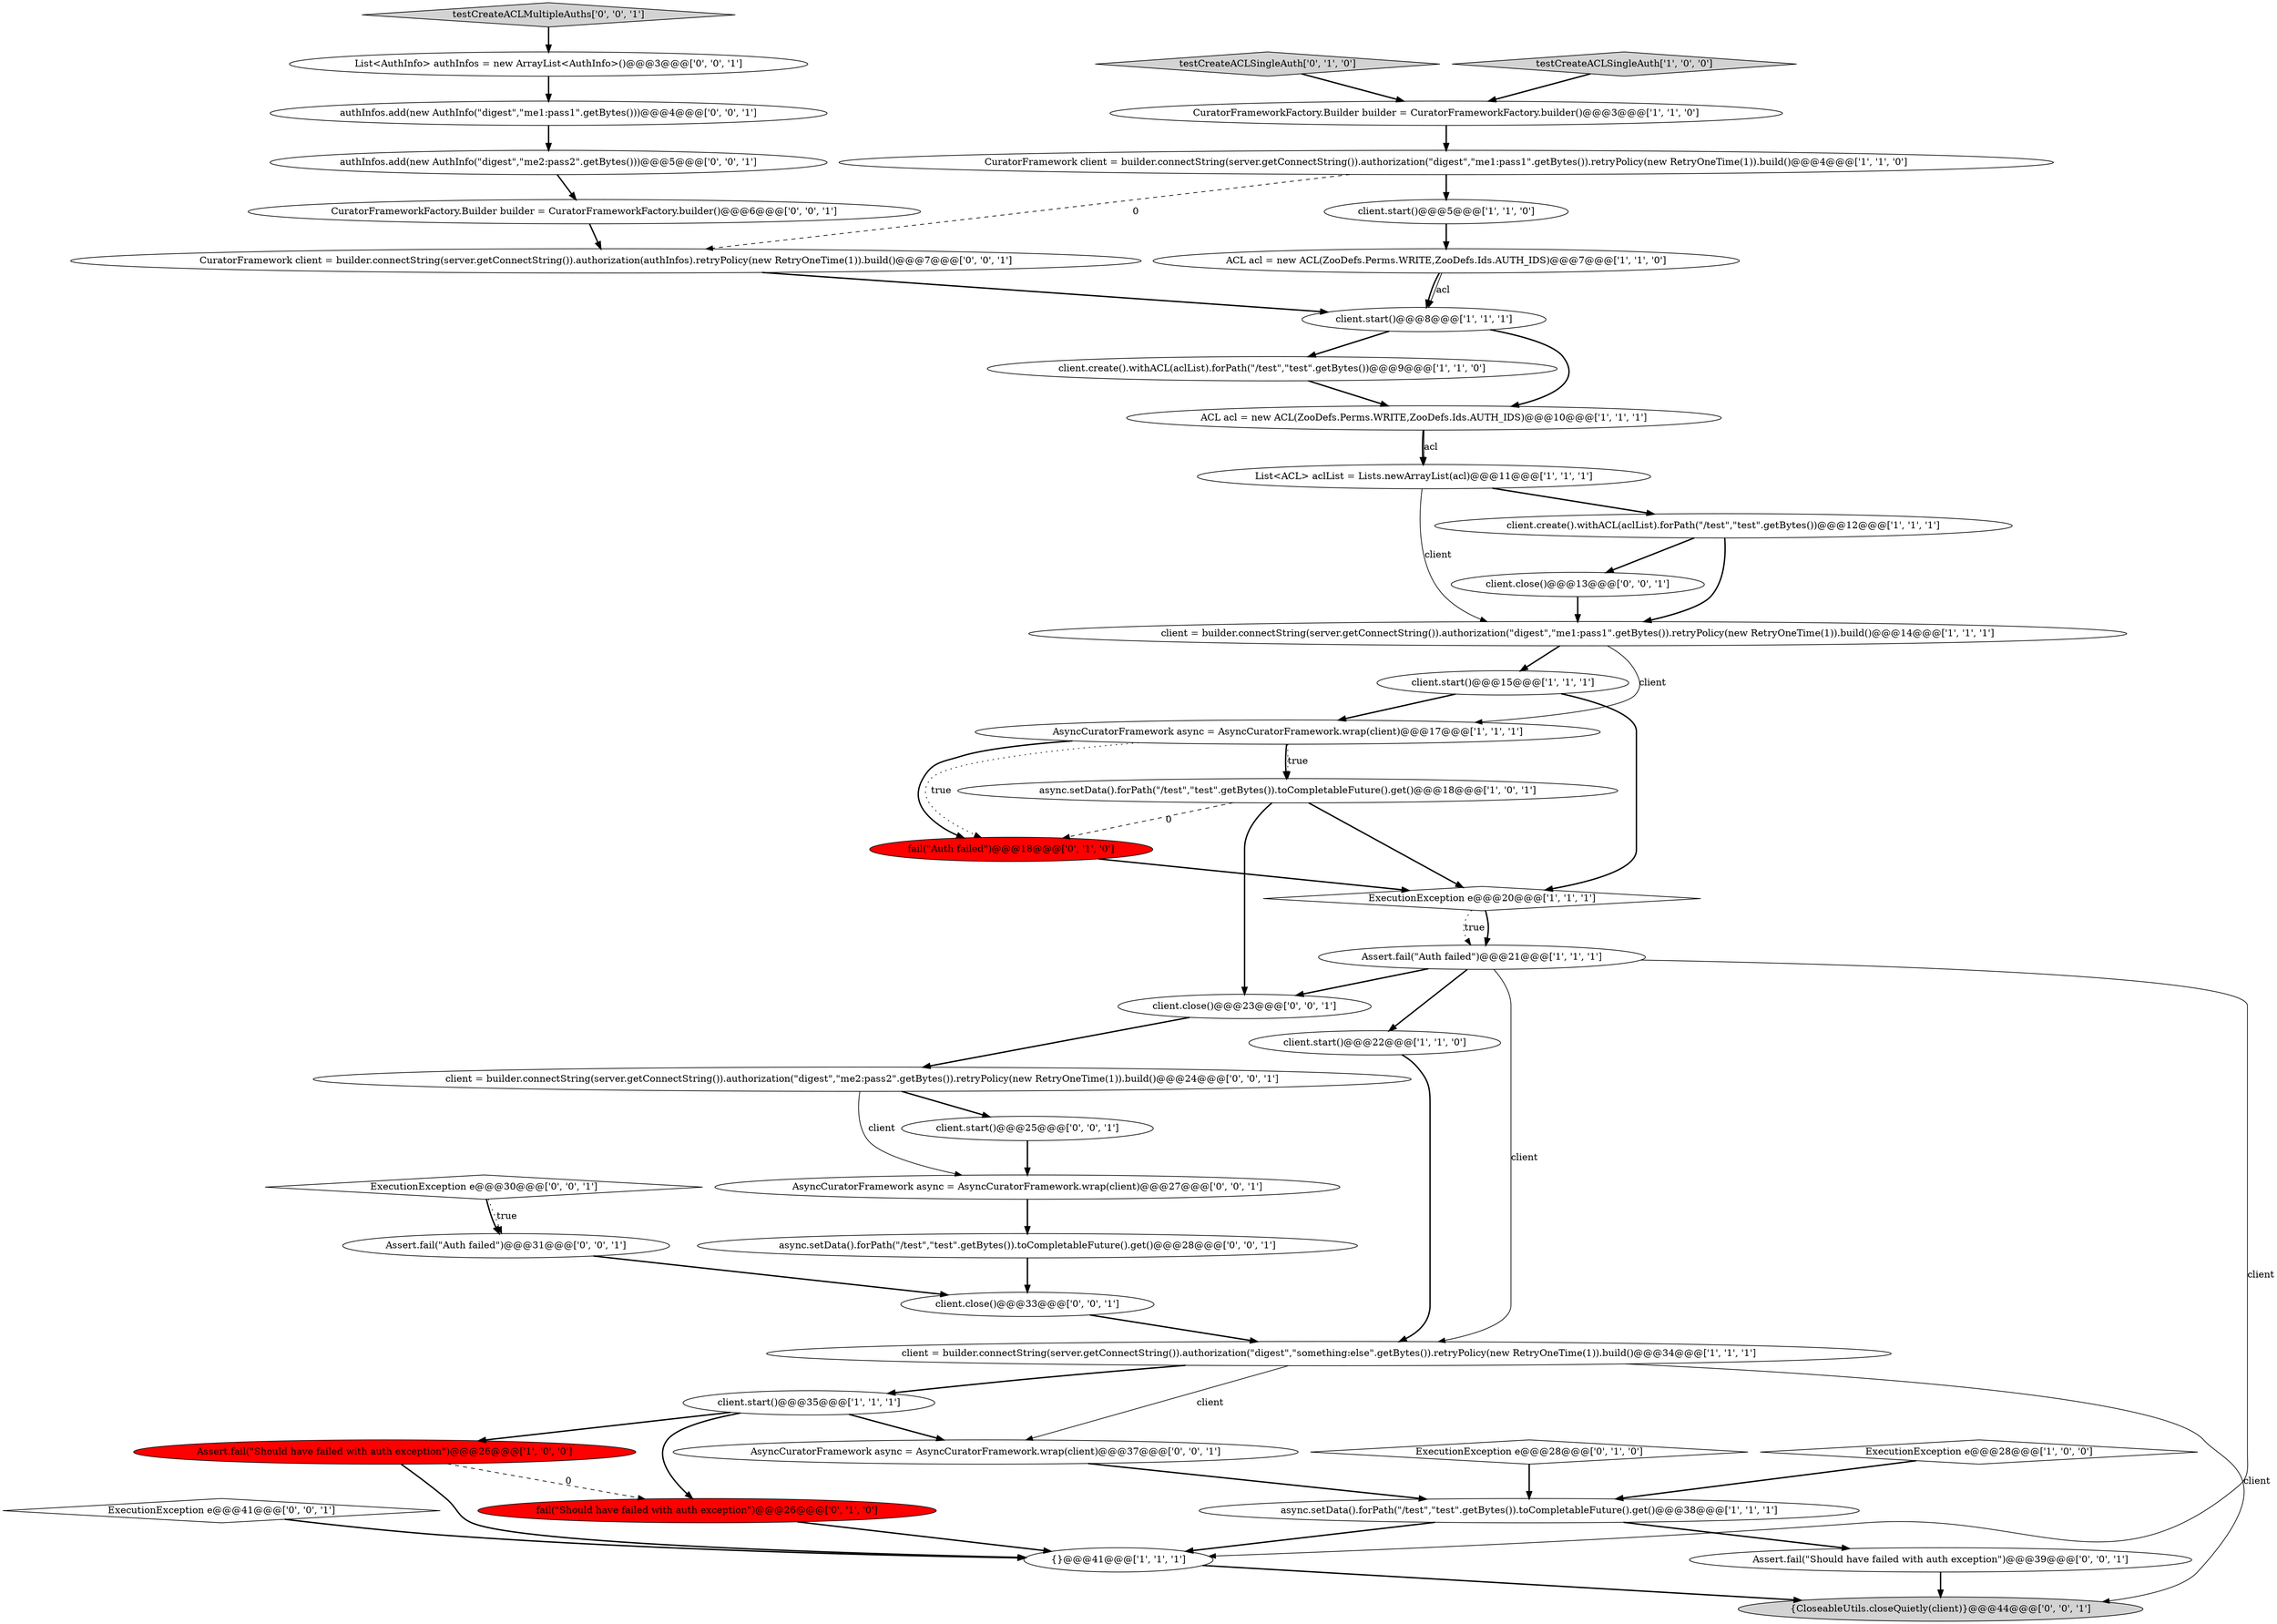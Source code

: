 digraph {
4 [style = filled, label = "client.start()@@@35@@@['1', '1', '1']", fillcolor = white, shape = ellipse image = "AAA0AAABBB1BBB"];
31 [style = filled, label = "List<AuthInfo> authInfos = new ArrayList<AuthInfo>()@@@3@@@['0', '0', '1']", fillcolor = white, shape = ellipse image = "AAA0AAABBB3BBB"];
16 [style = filled, label = "testCreateACLSingleAuth['1', '0', '0']", fillcolor = lightgray, shape = diamond image = "AAA0AAABBB1BBB"];
7 [style = filled, label = "ExecutionException e@@@28@@@['1', '0', '0']", fillcolor = white, shape = diamond image = "AAA0AAABBB1BBB"];
3 [style = filled, label = "client.start()@@@22@@@['1', '1', '0']", fillcolor = white, shape = ellipse image = "AAA0AAABBB1BBB"];
30 [style = filled, label = "authInfos.add(new AuthInfo(\"digest\",\"me2:pass2\".getBytes()))@@@5@@@['0', '0', '1']", fillcolor = white, shape = ellipse image = "AAA0AAABBB3BBB"];
0 [style = filled, label = "client.start()@@@15@@@['1', '1', '1']", fillcolor = white, shape = ellipse image = "AAA0AAABBB1BBB"];
41 [style = filled, label = "client = builder.connectString(server.getConnectString()).authorization(\"digest\",\"me2:pass2\".getBytes()).retryPolicy(new RetryOneTime(1)).build()@@@24@@@['0', '0', '1']", fillcolor = white, shape = ellipse image = "AAA0AAABBB3BBB"];
27 [style = filled, label = "CuratorFrameworkFactory.Builder builder = CuratorFrameworkFactory.builder()@@@6@@@['0', '0', '1']", fillcolor = white, shape = ellipse image = "AAA0AAABBB3BBB"];
21 [style = filled, label = "CuratorFramework client = builder.connectString(server.getConnectString()).authorization(\"digest\",\"me1:pass1\".getBytes()).retryPolicy(new RetryOneTime(1)).build()@@@4@@@['1', '1', '0']", fillcolor = white, shape = ellipse image = "AAA0AAABBB1BBB"];
38 [style = filled, label = "authInfos.add(new AuthInfo(\"digest\",\"me1:pass1\".getBytes()))@@@4@@@['0', '0', '1']", fillcolor = white, shape = ellipse image = "AAA0AAABBB3BBB"];
34 [style = filled, label = "testCreateACLMultipleAuths['0', '0', '1']", fillcolor = lightgray, shape = diamond image = "AAA0AAABBB3BBB"];
19 [style = filled, label = "client.create().withACL(aclList).forPath(\"/test\",\"test\".getBytes())@@@9@@@['1', '1', '0']", fillcolor = white, shape = ellipse image = "AAA0AAABBB1BBB"];
11 [style = filled, label = "{}@@@41@@@['1', '1', '1']", fillcolor = white, shape = ellipse image = "AAA0AAABBB1BBB"];
18 [style = filled, label = "client.start()@@@8@@@['1', '1', '1']", fillcolor = white, shape = ellipse image = "AAA0AAABBB1BBB"];
42 [style = filled, label = "client.start()@@@25@@@['0', '0', '1']", fillcolor = white, shape = ellipse image = "AAA0AAABBB3BBB"];
13 [style = filled, label = "client.start()@@@5@@@['1', '1', '0']", fillcolor = white, shape = ellipse image = "AAA0AAABBB1BBB"];
45 [style = filled, label = "ExecutionException e@@@30@@@['0', '0', '1']", fillcolor = white, shape = diamond image = "AAA0AAABBB3BBB"];
20 [style = filled, label = "client = builder.connectString(server.getConnectString()).authorization(\"digest\",\"me1:pass1\".getBytes()).retryPolicy(new RetryOneTime(1)).build()@@@14@@@['1', '1', '1']", fillcolor = white, shape = ellipse image = "AAA0AAABBB1BBB"];
28 [style = filled, label = "ExecutionException e@@@41@@@['0', '0', '1']", fillcolor = white, shape = diamond image = "AAA0AAABBB3BBB"];
32 [style = filled, label = "Assert.fail(\"Auth failed\")@@@31@@@['0', '0', '1']", fillcolor = white, shape = ellipse image = "AAA0AAABBB3BBB"];
37 [style = filled, label = "AsyncCuratorFramework async = AsyncCuratorFramework.wrap(client)@@@27@@@['0', '0', '1']", fillcolor = white, shape = ellipse image = "AAA0AAABBB3BBB"];
26 [style = filled, label = "testCreateACLSingleAuth['0', '1', '0']", fillcolor = lightgray, shape = diamond image = "AAA0AAABBB2BBB"];
24 [style = filled, label = "fail(\"Should have failed with auth exception\")@@@26@@@['0', '1', '0']", fillcolor = red, shape = ellipse image = "AAA1AAABBB2BBB"];
23 [style = filled, label = "fail(\"Auth failed\")@@@18@@@['0', '1', '0']", fillcolor = red, shape = ellipse image = "AAA1AAABBB2BBB"];
36 [style = filled, label = "{CloseableUtils.closeQuietly(client)}@@@44@@@['0', '0', '1']", fillcolor = lightgray, shape = ellipse image = "AAA0AAABBB3BBB"];
15 [style = filled, label = "client.create().withACL(aclList).forPath(\"/test\",\"test\".getBytes())@@@12@@@['1', '1', '1']", fillcolor = white, shape = ellipse image = "AAA0AAABBB1BBB"];
14 [style = filled, label = "List<ACL> aclList = Lists.newArrayList(acl)@@@11@@@['1', '1', '1']", fillcolor = white, shape = ellipse image = "AAA0AAABBB1BBB"];
9 [style = filled, label = "Assert.fail(\"Should have failed with auth exception\")@@@26@@@['1', '0', '0']", fillcolor = red, shape = ellipse image = "AAA1AAABBB1BBB"];
33 [style = filled, label = "client.close()@@@33@@@['0', '0', '1']", fillcolor = white, shape = ellipse image = "AAA0AAABBB3BBB"];
43 [style = filled, label = "AsyncCuratorFramework async = AsyncCuratorFramework.wrap(client)@@@37@@@['0', '0', '1']", fillcolor = white, shape = ellipse image = "AAA0AAABBB3BBB"];
17 [style = filled, label = "ExecutionException e@@@20@@@['1', '1', '1']", fillcolor = white, shape = diamond image = "AAA0AAABBB1BBB"];
10 [style = filled, label = "AsyncCuratorFramework async = AsyncCuratorFramework.wrap(client)@@@17@@@['1', '1', '1']", fillcolor = white, shape = ellipse image = "AAA0AAABBB1BBB"];
25 [style = filled, label = "ExecutionException e@@@28@@@['0', '1', '0']", fillcolor = white, shape = diamond image = "AAA0AAABBB2BBB"];
6 [style = filled, label = "client = builder.connectString(server.getConnectString()).authorization(\"digest\",\"something:else\".getBytes()).retryPolicy(new RetryOneTime(1)).build()@@@34@@@['1', '1', '1']", fillcolor = white, shape = ellipse image = "AAA0AAABBB1BBB"];
5 [style = filled, label = "ACL acl = new ACL(ZooDefs.Perms.WRITE,ZooDefs.Ids.AUTH_IDS)@@@10@@@['1', '1', '1']", fillcolor = white, shape = ellipse image = "AAA0AAABBB1BBB"];
2 [style = filled, label = "async.setData().forPath(\"/test\",\"test\".getBytes()).toCompletableFuture().get()@@@18@@@['1', '0', '1']", fillcolor = white, shape = ellipse image = "AAA0AAABBB1BBB"];
1 [style = filled, label = "ACL acl = new ACL(ZooDefs.Perms.WRITE,ZooDefs.Ids.AUTH_IDS)@@@7@@@['1', '1', '0']", fillcolor = white, shape = ellipse image = "AAA0AAABBB1BBB"];
35 [style = filled, label = "client.close()@@@13@@@['0', '0', '1']", fillcolor = white, shape = ellipse image = "AAA0AAABBB3BBB"];
39 [style = filled, label = "Assert.fail(\"Should have failed with auth exception\")@@@39@@@['0', '0', '1']", fillcolor = white, shape = ellipse image = "AAA0AAABBB3BBB"];
22 [style = filled, label = "Assert.fail(\"Auth failed\")@@@21@@@['1', '1', '1']", fillcolor = white, shape = ellipse image = "AAA0AAABBB1BBB"];
29 [style = filled, label = "CuratorFramework client = builder.connectString(server.getConnectString()).authorization(authInfos).retryPolicy(new RetryOneTime(1)).build()@@@7@@@['0', '0', '1']", fillcolor = white, shape = ellipse image = "AAA0AAABBB3BBB"];
44 [style = filled, label = "async.setData().forPath(\"/test\",\"test\".getBytes()).toCompletableFuture().get()@@@28@@@['0', '0', '1']", fillcolor = white, shape = ellipse image = "AAA0AAABBB3BBB"];
40 [style = filled, label = "client.close()@@@23@@@['0', '0', '1']", fillcolor = white, shape = ellipse image = "AAA0AAABBB3BBB"];
8 [style = filled, label = "async.setData().forPath(\"/test\",\"test\".getBytes()).toCompletableFuture().get()@@@38@@@['1', '1', '1']", fillcolor = white, shape = ellipse image = "AAA0AAABBB1BBB"];
12 [style = filled, label = "CuratorFrameworkFactory.Builder builder = CuratorFrameworkFactory.builder()@@@3@@@['1', '1', '0']", fillcolor = white, shape = ellipse image = "AAA0AAABBB1BBB"];
2->17 [style = bold, label=""];
2->23 [style = dashed, label="0"];
4->9 [style = bold, label=""];
42->37 [style = bold, label=""];
4->24 [style = bold, label=""];
4->43 [style = bold, label=""];
9->11 [style = bold, label=""];
9->24 [style = dashed, label="0"];
35->20 [style = bold, label=""];
12->21 [style = bold, label=""];
0->17 [style = bold, label=""];
1->18 [style = solid, label="acl"];
33->6 [style = bold, label=""];
28->11 [style = bold, label=""];
20->0 [style = bold, label=""];
30->27 [style = bold, label=""];
18->19 [style = bold, label=""];
44->33 [style = bold, label=""];
45->32 [style = bold, label=""];
3->6 [style = bold, label=""];
34->31 [style = bold, label=""];
1->18 [style = bold, label=""];
22->40 [style = bold, label=""];
31->38 [style = bold, label=""];
2->40 [style = bold, label=""];
5->14 [style = bold, label=""];
22->6 [style = solid, label="client"];
41->37 [style = solid, label="client"];
17->22 [style = bold, label=""];
7->8 [style = bold, label=""];
6->43 [style = solid, label="client"];
20->10 [style = solid, label="client"];
14->20 [style = solid, label="client"];
11->36 [style = bold, label=""];
6->36 [style = solid, label="client"];
32->33 [style = bold, label=""];
13->1 [style = bold, label=""];
15->35 [style = bold, label=""];
29->18 [style = bold, label=""];
22->3 [style = bold, label=""];
19->5 [style = bold, label=""];
6->4 [style = bold, label=""];
26->12 [style = bold, label=""];
0->10 [style = bold, label=""];
38->30 [style = bold, label=""];
10->23 [style = dotted, label="true"];
10->2 [style = dotted, label="true"];
10->23 [style = bold, label=""];
24->11 [style = bold, label=""];
15->20 [style = bold, label=""];
18->5 [style = bold, label=""];
43->8 [style = bold, label=""];
40->41 [style = bold, label=""];
37->44 [style = bold, label=""];
17->22 [style = dotted, label="true"];
23->17 [style = bold, label=""];
14->15 [style = bold, label=""];
10->2 [style = bold, label=""];
25->8 [style = bold, label=""];
27->29 [style = bold, label=""];
8->39 [style = bold, label=""];
5->14 [style = solid, label="acl"];
8->11 [style = bold, label=""];
39->36 [style = bold, label=""];
16->12 [style = bold, label=""];
22->11 [style = solid, label="client"];
21->29 [style = dashed, label="0"];
45->32 [style = dotted, label="true"];
21->13 [style = bold, label=""];
41->42 [style = bold, label=""];
}
